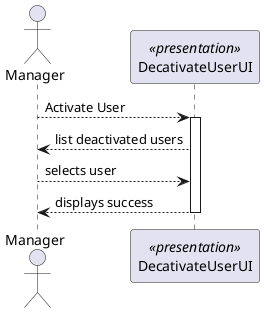 @startuml
'http://plantuml.com/skinparam.html
skinparam handwritten false
skinparam packageStyle rect
skinparam defaultFontName FG Virgil
skinparam shadowing false

actor Manager as Actor
participant DecativateUserUI as UI <<presentation>>



Actor --> UI: Activate User
activate UI

        UI-->Actor: list deactivated users

        Actor --> UI : selects user

         UI --> Actor : displays success


deactivate UI
@enduml